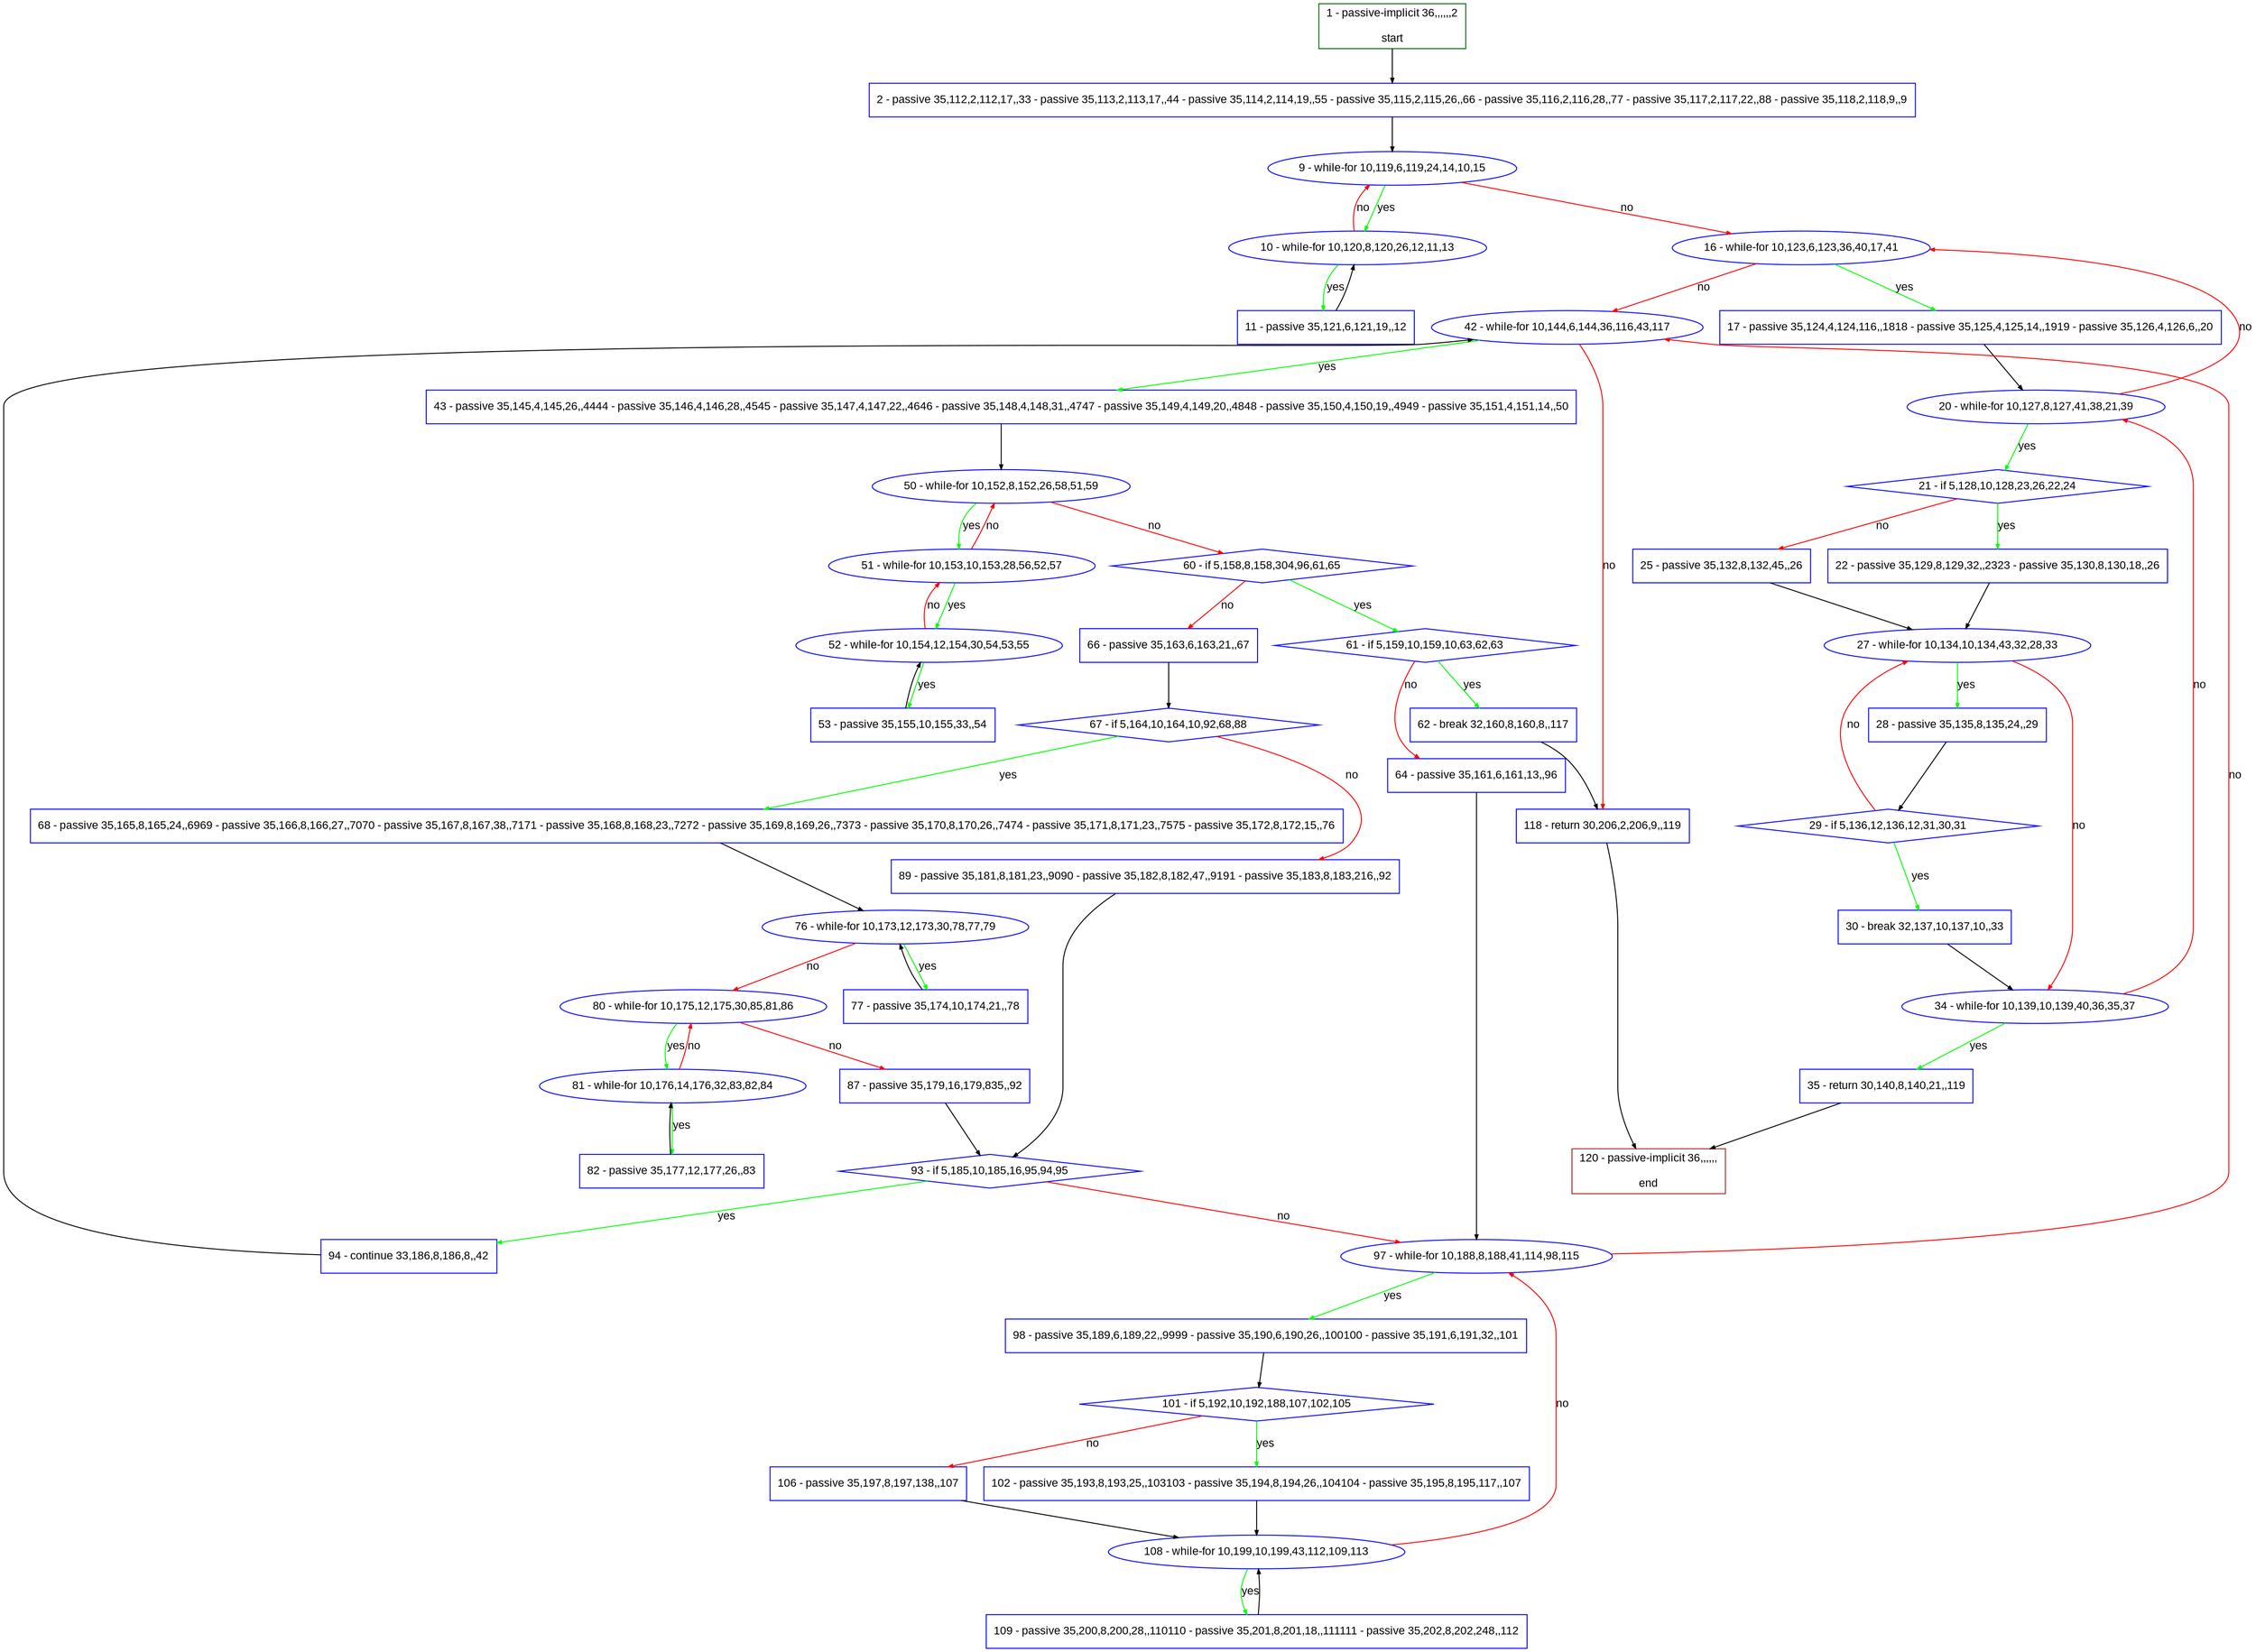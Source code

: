 digraph "" {
  graph [pack="true", label="", fontsize="12", packmode="clust", fontname="Arial", fillcolor="#FFFFCC", bgcolor="white", style="rounded,filled", compound="true"];
  node [node_initialized="no", label="", color="grey", fontsize="12", fillcolor="white", fontname="Arial", style="filled", shape="rectangle", compound="true", fixedsize="false"];
  edge [fontcolor="black", arrowhead="normal", arrowtail="none", arrowsize="0.5", ltail="", label="", color="black", fontsize="12", lhead="", fontname="Arial", dir="forward", compound="true"];
  __N1 [label="2 - passive 35,112,2,112,17,,33 - passive 35,113,2,113,17,,44 - passive 35,114,2,114,19,,55 - passive 35,115,2,115,26,,66 - passive 35,116,2,116,28,,77 - passive 35,117,2,117,22,,88 - passive 35,118,2,118,9,,9", color="#0000ff", fillcolor="#ffffff", style="filled", shape="box"];
  __N2 [label="1 - passive-implicit 36,,,,,,2\n\nstart", color="#006400", fillcolor="#ffffff", style="filled", shape="box"];
  __N3 [label="9 - while-for 10,119,6,119,24,14,10,15", color="#0000ff", fillcolor="#ffffff", style="filled", shape="oval"];
  __N4 [label="10 - while-for 10,120,8,120,26,12,11,13", color="#0000ff", fillcolor="#ffffff", style="filled", shape="oval"];
  __N5 [label="16 - while-for 10,123,6,123,36,40,17,41", color="#0000ff", fillcolor="#ffffff", style="filled", shape="oval"];
  __N6 [label="11 - passive 35,121,6,121,19,,12", color="#0000ff", fillcolor="#ffffff", style="filled", shape="box"];
  __N7 [label="17 - passive 35,124,4,124,116,,1818 - passive 35,125,4,125,14,,1919 - passive 35,126,4,126,6,,20", color="#0000ff", fillcolor="#ffffff", style="filled", shape="box"];
  __N8 [label="42 - while-for 10,144,6,144,36,116,43,117", color="#0000ff", fillcolor="#ffffff", style="filled", shape="oval"];
  __N9 [label="20 - while-for 10,127,8,127,41,38,21,39", color="#0000ff", fillcolor="#ffffff", style="filled", shape="oval"];
  __N10 [label="21 - if 5,128,10,128,23,26,22,24", color="#0000ff", fillcolor="#ffffff", style="filled", shape="diamond"];
  __N11 [label="22 - passive 35,129,8,129,32,,2323 - passive 35,130,8,130,18,,26", color="#0000ff", fillcolor="#ffffff", style="filled", shape="box"];
  __N12 [label="25 - passive 35,132,8,132,45,,26", color="#0000ff", fillcolor="#ffffff", style="filled", shape="box"];
  __N13 [label="27 - while-for 10,134,10,134,43,32,28,33", color="#0000ff", fillcolor="#ffffff", style="filled", shape="oval"];
  __N14 [label="28 - passive 35,135,8,135,24,,29", color="#0000ff", fillcolor="#ffffff", style="filled", shape="box"];
  __N15 [label="34 - while-for 10,139,10,139,40,36,35,37", color="#0000ff", fillcolor="#ffffff", style="filled", shape="oval"];
  __N16 [label="29 - if 5,136,12,136,12,31,30,31", color="#0000ff", fillcolor="#ffffff", style="filled", shape="diamond"];
  __N17 [label="30 - break 32,137,10,137,10,,33", color="#0000ff", fillcolor="#ffffff", style="filled", shape="box"];
  __N18 [label="35 - return 30,140,8,140,21,,119", color="#0000ff", fillcolor="#ffffff", style="filled", shape="box"];
  __N19 [label="120 - passive-implicit 36,,,,,,\n\nend", color="#a52a2a", fillcolor="#ffffff", style="filled", shape="box"];
  __N20 [label="43 - passive 35,145,4,145,26,,4444 - passive 35,146,4,146,28,,4545 - passive 35,147,4,147,22,,4646 - passive 35,148,4,148,31,,4747 - passive 35,149,4,149,20,,4848 - passive 35,150,4,150,19,,4949 - passive 35,151,4,151,14,,50", color="#0000ff", fillcolor="#ffffff", style="filled", shape="box"];
  __N21 [label="118 - return 30,206,2,206,9,,119", color="#0000ff", fillcolor="#ffffff", style="filled", shape="box"];
  __N22 [label="50 - while-for 10,152,8,152,26,58,51,59", color="#0000ff", fillcolor="#ffffff", style="filled", shape="oval"];
  __N23 [label="51 - while-for 10,153,10,153,28,56,52,57", color="#0000ff", fillcolor="#ffffff", style="filled", shape="oval"];
  __N24 [label="60 - if 5,158,8,158,304,96,61,65", color="#0000ff", fillcolor="#ffffff", style="filled", shape="diamond"];
  __N25 [label="52 - while-for 10,154,12,154,30,54,53,55", color="#0000ff", fillcolor="#ffffff", style="filled", shape="oval"];
  __N26 [label="53 - passive 35,155,10,155,33,,54", color="#0000ff", fillcolor="#ffffff", style="filled", shape="box"];
  __N27 [label="61 - if 5,159,10,159,10,63,62,63", color="#0000ff", fillcolor="#ffffff", style="filled", shape="diamond"];
  __N28 [label="66 - passive 35,163,6,163,21,,67", color="#0000ff", fillcolor="#ffffff", style="filled", shape="box"];
  __N29 [label="62 - break 32,160,8,160,8,,117", color="#0000ff", fillcolor="#ffffff", style="filled", shape="box"];
  __N30 [label="64 - passive 35,161,6,161,13,,96", color="#0000ff", fillcolor="#ffffff", style="filled", shape="box"];
  __N31 [label="97 - while-for 10,188,8,188,41,114,98,115", color="#0000ff", fillcolor="#ffffff", style="filled", shape="oval"];
  __N32 [label="67 - if 5,164,10,164,10,92,68,88", color="#0000ff", fillcolor="#ffffff", style="filled", shape="diamond"];
  __N33 [label="68 - passive 35,165,8,165,24,,6969 - passive 35,166,8,166,27,,7070 - passive 35,167,8,167,38,,7171 - passive 35,168,8,168,23,,7272 - passive 35,169,8,169,26,,7373 - passive 35,170,8,170,26,,7474 - passive 35,171,8,171,23,,7575 - passive 35,172,8,172,15,,76", color="#0000ff", fillcolor="#ffffff", style="filled", shape="box"];
  __N34 [label="89 - passive 35,181,8,181,23,,9090 - passive 35,182,8,182,47,,9191 - passive 35,183,8,183,216,,92", color="#0000ff", fillcolor="#ffffff", style="filled", shape="box"];
  __N35 [label="76 - while-for 10,173,12,173,30,78,77,79", color="#0000ff", fillcolor="#ffffff", style="filled", shape="oval"];
  __N36 [label="77 - passive 35,174,10,174,21,,78", color="#0000ff", fillcolor="#ffffff", style="filled", shape="box"];
  __N37 [label="80 - while-for 10,175,12,175,30,85,81,86", color="#0000ff", fillcolor="#ffffff", style="filled", shape="oval"];
  __N38 [label="81 - while-for 10,176,14,176,32,83,82,84", color="#0000ff", fillcolor="#ffffff", style="filled", shape="oval"];
  __N39 [label="87 - passive 35,179,16,179,835,,92", color="#0000ff", fillcolor="#ffffff", style="filled", shape="box"];
  __N40 [label="82 - passive 35,177,12,177,26,,83", color="#0000ff", fillcolor="#ffffff", style="filled", shape="box"];
  __N41 [label="93 - if 5,185,10,185,16,95,94,95", color="#0000ff", fillcolor="#ffffff", style="filled", shape="diamond"];
  __N42 [label="94 - continue 33,186,8,186,8,,42", color="#0000ff", fillcolor="#ffffff", style="filled", shape="box"];
  __N43 [label="98 - passive 35,189,6,189,22,,9999 - passive 35,190,6,190,26,,100100 - passive 35,191,6,191,32,,101", color="#0000ff", fillcolor="#ffffff", style="filled", shape="box"];
  __N44 [label="101 - if 5,192,10,192,188,107,102,105", color="#0000ff", fillcolor="#ffffff", style="filled", shape="diamond"];
  __N45 [label="102 - passive 35,193,8,193,25,,103103 - passive 35,194,8,194,26,,104104 - passive 35,195,8,195,117,,107", color="#0000ff", fillcolor="#ffffff", style="filled", shape="box"];
  __N46 [label="106 - passive 35,197,8,197,138,,107", color="#0000ff", fillcolor="#ffffff", style="filled", shape="box"];
  __N47 [label="108 - while-for 10,199,10,199,43,112,109,113", color="#0000ff", fillcolor="#ffffff", style="filled", shape="oval"];
  __N48 [label="109 - passive 35,200,8,200,28,,110110 - passive 35,201,8,201,18,,111111 - passive 35,202,8,202,248,,112", color="#0000ff", fillcolor="#ffffff", style="filled", shape="box"];
  __N2 -> __N1 [arrowhead="normal", arrowtail="none", color="#000000", label="", dir="forward"];
  __N1 -> __N3 [arrowhead="normal", arrowtail="none", color="#000000", label="", dir="forward"];
  __N3 -> __N4 [arrowhead="normal", arrowtail="none", color="#00ff00", label="yes", dir="forward"];
  __N4 -> __N3 [arrowhead="normal", arrowtail="none", color="#ff0000", label="no", dir="forward"];
  __N3 -> __N5 [arrowhead="normal", arrowtail="none", color="#ff0000", label="no", dir="forward"];
  __N4 -> __N6 [arrowhead="normal", arrowtail="none", color="#00ff00", label="yes", dir="forward"];
  __N6 -> __N4 [arrowhead="normal", arrowtail="none", color="#000000", label="", dir="forward"];
  __N5 -> __N7 [arrowhead="normal", arrowtail="none", color="#00ff00", label="yes", dir="forward"];
  __N5 -> __N8 [arrowhead="normal", arrowtail="none", color="#ff0000", label="no", dir="forward"];
  __N7 -> __N9 [arrowhead="normal", arrowtail="none", color="#000000", label="", dir="forward"];
  __N9 -> __N5 [arrowhead="normal", arrowtail="none", color="#ff0000", label="no", dir="forward"];
  __N9 -> __N10 [arrowhead="normal", arrowtail="none", color="#00ff00", label="yes", dir="forward"];
  __N10 -> __N11 [arrowhead="normal", arrowtail="none", color="#00ff00", label="yes", dir="forward"];
  __N10 -> __N12 [arrowhead="normal", arrowtail="none", color="#ff0000", label="no", dir="forward"];
  __N11 -> __N13 [arrowhead="normal", arrowtail="none", color="#000000", label="", dir="forward"];
  __N12 -> __N13 [arrowhead="normal", arrowtail="none", color="#000000", label="", dir="forward"];
  __N13 -> __N14 [arrowhead="normal", arrowtail="none", color="#00ff00", label="yes", dir="forward"];
  __N13 -> __N15 [arrowhead="normal", arrowtail="none", color="#ff0000", label="no", dir="forward"];
  __N14 -> __N16 [arrowhead="normal", arrowtail="none", color="#000000", label="", dir="forward"];
  __N16 -> __N13 [arrowhead="normal", arrowtail="none", color="#ff0000", label="no", dir="forward"];
  __N16 -> __N17 [arrowhead="normal", arrowtail="none", color="#00ff00", label="yes", dir="forward"];
  __N17 -> __N15 [arrowhead="normal", arrowtail="none", color="#000000", label="", dir="forward"];
  __N15 -> __N9 [arrowhead="normal", arrowtail="none", color="#ff0000", label="no", dir="forward"];
  __N15 -> __N18 [arrowhead="normal", arrowtail="none", color="#00ff00", label="yes", dir="forward"];
  __N18 -> __N19 [arrowhead="normal", arrowtail="none", color="#000000", label="", dir="forward"];
  __N8 -> __N20 [arrowhead="normal", arrowtail="none", color="#00ff00", label="yes", dir="forward"];
  __N8 -> __N21 [arrowhead="normal", arrowtail="none", color="#ff0000", label="no", dir="forward"];
  __N20 -> __N22 [arrowhead="normal", arrowtail="none", color="#000000", label="", dir="forward"];
  __N22 -> __N23 [arrowhead="normal", arrowtail="none", color="#00ff00", label="yes", dir="forward"];
  __N23 -> __N22 [arrowhead="normal", arrowtail="none", color="#ff0000", label="no", dir="forward"];
  __N22 -> __N24 [arrowhead="normal", arrowtail="none", color="#ff0000", label="no", dir="forward"];
  __N23 -> __N25 [arrowhead="normal", arrowtail="none", color="#00ff00", label="yes", dir="forward"];
  __N25 -> __N23 [arrowhead="normal", arrowtail="none", color="#ff0000", label="no", dir="forward"];
  __N25 -> __N26 [arrowhead="normal", arrowtail="none", color="#00ff00", label="yes", dir="forward"];
  __N26 -> __N25 [arrowhead="normal", arrowtail="none", color="#000000", label="", dir="forward"];
  __N24 -> __N27 [arrowhead="normal", arrowtail="none", color="#00ff00", label="yes", dir="forward"];
  __N24 -> __N28 [arrowhead="normal", arrowtail="none", color="#ff0000", label="no", dir="forward"];
  __N27 -> __N29 [arrowhead="normal", arrowtail="none", color="#00ff00", label="yes", dir="forward"];
  __N27 -> __N30 [arrowhead="normal", arrowtail="none", color="#ff0000", label="no", dir="forward"];
  __N29 -> __N21 [arrowhead="normal", arrowtail="none", color="#000000", label="", dir="forward"];
  __N30 -> __N31 [arrowhead="normal", arrowtail="none", color="#000000", label="", dir="forward"];
  __N28 -> __N32 [arrowhead="normal", arrowtail="none", color="#000000", label="", dir="forward"];
  __N32 -> __N33 [arrowhead="normal", arrowtail="none", color="#00ff00", label="yes", dir="forward"];
  __N32 -> __N34 [arrowhead="normal", arrowtail="none", color="#ff0000", label="no", dir="forward"];
  __N33 -> __N35 [arrowhead="normal", arrowtail="none", color="#000000", label="", dir="forward"];
  __N35 -> __N36 [arrowhead="normal", arrowtail="none", color="#00ff00", label="yes", dir="forward"];
  __N36 -> __N35 [arrowhead="normal", arrowtail="none", color="#000000", label="", dir="forward"];
  __N35 -> __N37 [arrowhead="normal", arrowtail="none", color="#ff0000", label="no", dir="forward"];
  __N37 -> __N38 [arrowhead="normal", arrowtail="none", color="#00ff00", label="yes", dir="forward"];
  __N38 -> __N37 [arrowhead="normal", arrowtail="none", color="#ff0000", label="no", dir="forward"];
  __N37 -> __N39 [arrowhead="normal", arrowtail="none", color="#ff0000", label="no", dir="forward"];
  __N38 -> __N40 [arrowhead="normal", arrowtail="none", color="#00ff00", label="yes", dir="forward"];
  __N40 -> __N38 [arrowhead="normal", arrowtail="none", color="#000000", label="", dir="forward"];
  __N39 -> __N41 [arrowhead="normal", arrowtail="none", color="#000000", label="", dir="forward"];
  __N34 -> __N41 [arrowhead="normal", arrowtail="none", color="#000000", label="", dir="forward"];
  __N41 -> __N42 [arrowhead="normal", arrowtail="none", color="#00ff00", label="yes", dir="forward"];
  __N41 -> __N31 [arrowhead="normal", arrowtail="none", color="#ff0000", label="no", dir="forward"];
  __N42 -> __N8 [arrowhead="normal", arrowtail="none", color="#000000", label="", dir="forward"];
  __N31 -> __N8 [arrowhead="normal", arrowtail="none", color="#ff0000", label="no", dir="forward"];
  __N31 -> __N43 [arrowhead="normal", arrowtail="none", color="#00ff00", label="yes", dir="forward"];
  __N43 -> __N44 [arrowhead="normal", arrowtail="none", color="#000000", label="", dir="forward"];
  __N44 -> __N45 [arrowhead="normal", arrowtail="none", color="#00ff00", label="yes", dir="forward"];
  __N44 -> __N46 [arrowhead="normal", arrowtail="none", color="#ff0000", label="no", dir="forward"];
  __N45 -> __N47 [arrowhead="normal", arrowtail="none", color="#000000", label="", dir="forward"];
  __N46 -> __N47 [arrowhead="normal", arrowtail="none", color="#000000", label="", dir="forward"];
  __N47 -> __N31 [arrowhead="normal", arrowtail="none", color="#ff0000", label="no", dir="forward"];
  __N47 -> __N48 [arrowhead="normal", arrowtail="none", color="#00ff00", label="yes", dir="forward"];
  __N48 -> __N47 [arrowhead="normal", arrowtail="none", color="#000000", label="", dir="forward"];
  __N21 -> __N19 [arrowhead="normal", arrowtail="none", color="#000000", label="", dir="forward"];
}
